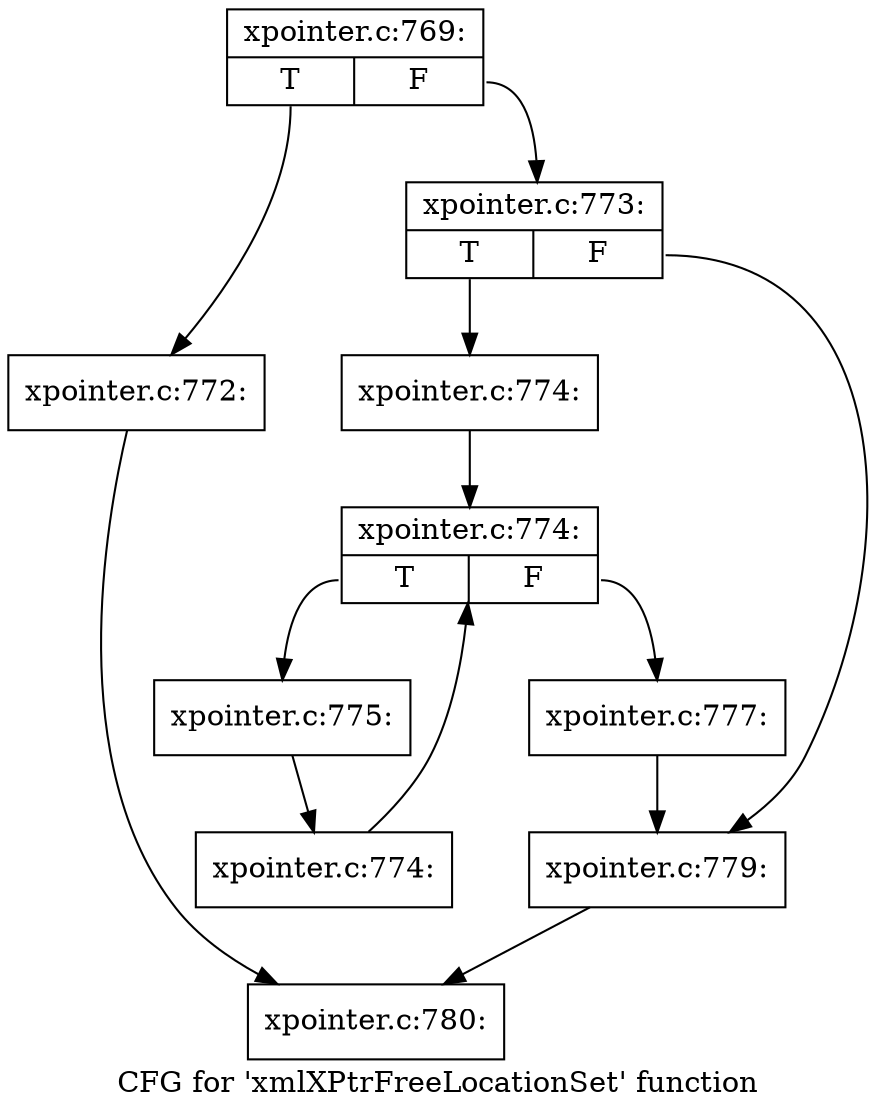 digraph "CFG for 'xmlXPtrFreeLocationSet' function" {
	label="CFG for 'xmlXPtrFreeLocationSet' function";

	Node0x50edd60 [shape=record,label="{xpointer.c:769:|{<s0>T|<s1>F}}"];
	Node0x50edd60:s0 -> Node0x50eb5e0;
	Node0x50edd60:s1 -> Node0x50eb630;
	Node0x50eb5e0 [shape=record,label="{xpointer.c:772:}"];
	Node0x50eb5e0 -> Node0x50eb340;
	Node0x50eb630 [shape=record,label="{xpointer.c:773:|{<s0>T|<s1>F}}"];
	Node0x50eb630:s0 -> Node0x50ee920;
	Node0x50eb630:s1 -> Node0x50ee970;
	Node0x50ee920 [shape=record,label="{xpointer.c:774:}"];
	Node0x50ee920 -> Node0x50eef90;
	Node0x50eef90 [shape=record,label="{xpointer.c:774:|{<s0>T|<s1>F}}"];
	Node0x50eef90:s0 -> Node0x50ef210;
	Node0x50eef90:s1 -> Node0x50eedf0;
	Node0x50ef210 [shape=record,label="{xpointer.c:775:}"];
	Node0x50ef210 -> Node0x50ef180;
	Node0x50ef180 [shape=record,label="{xpointer.c:774:}"];
	Node0x50ef180 -> Node0x50eef90;
	Node0x50eedf0 [shape=record,label="{xpointer.c:777:}"];
	Node0x50eedf0 -> Node0x50ee970;
	Node0x50ee970 [shape=record,label="{xpointer.c:779:}"];
	Node0x50ee970 -> Node0x50eb340;
	Node0x50eb340 [shape=record,label="{xpointer.c:780:}"];
}
